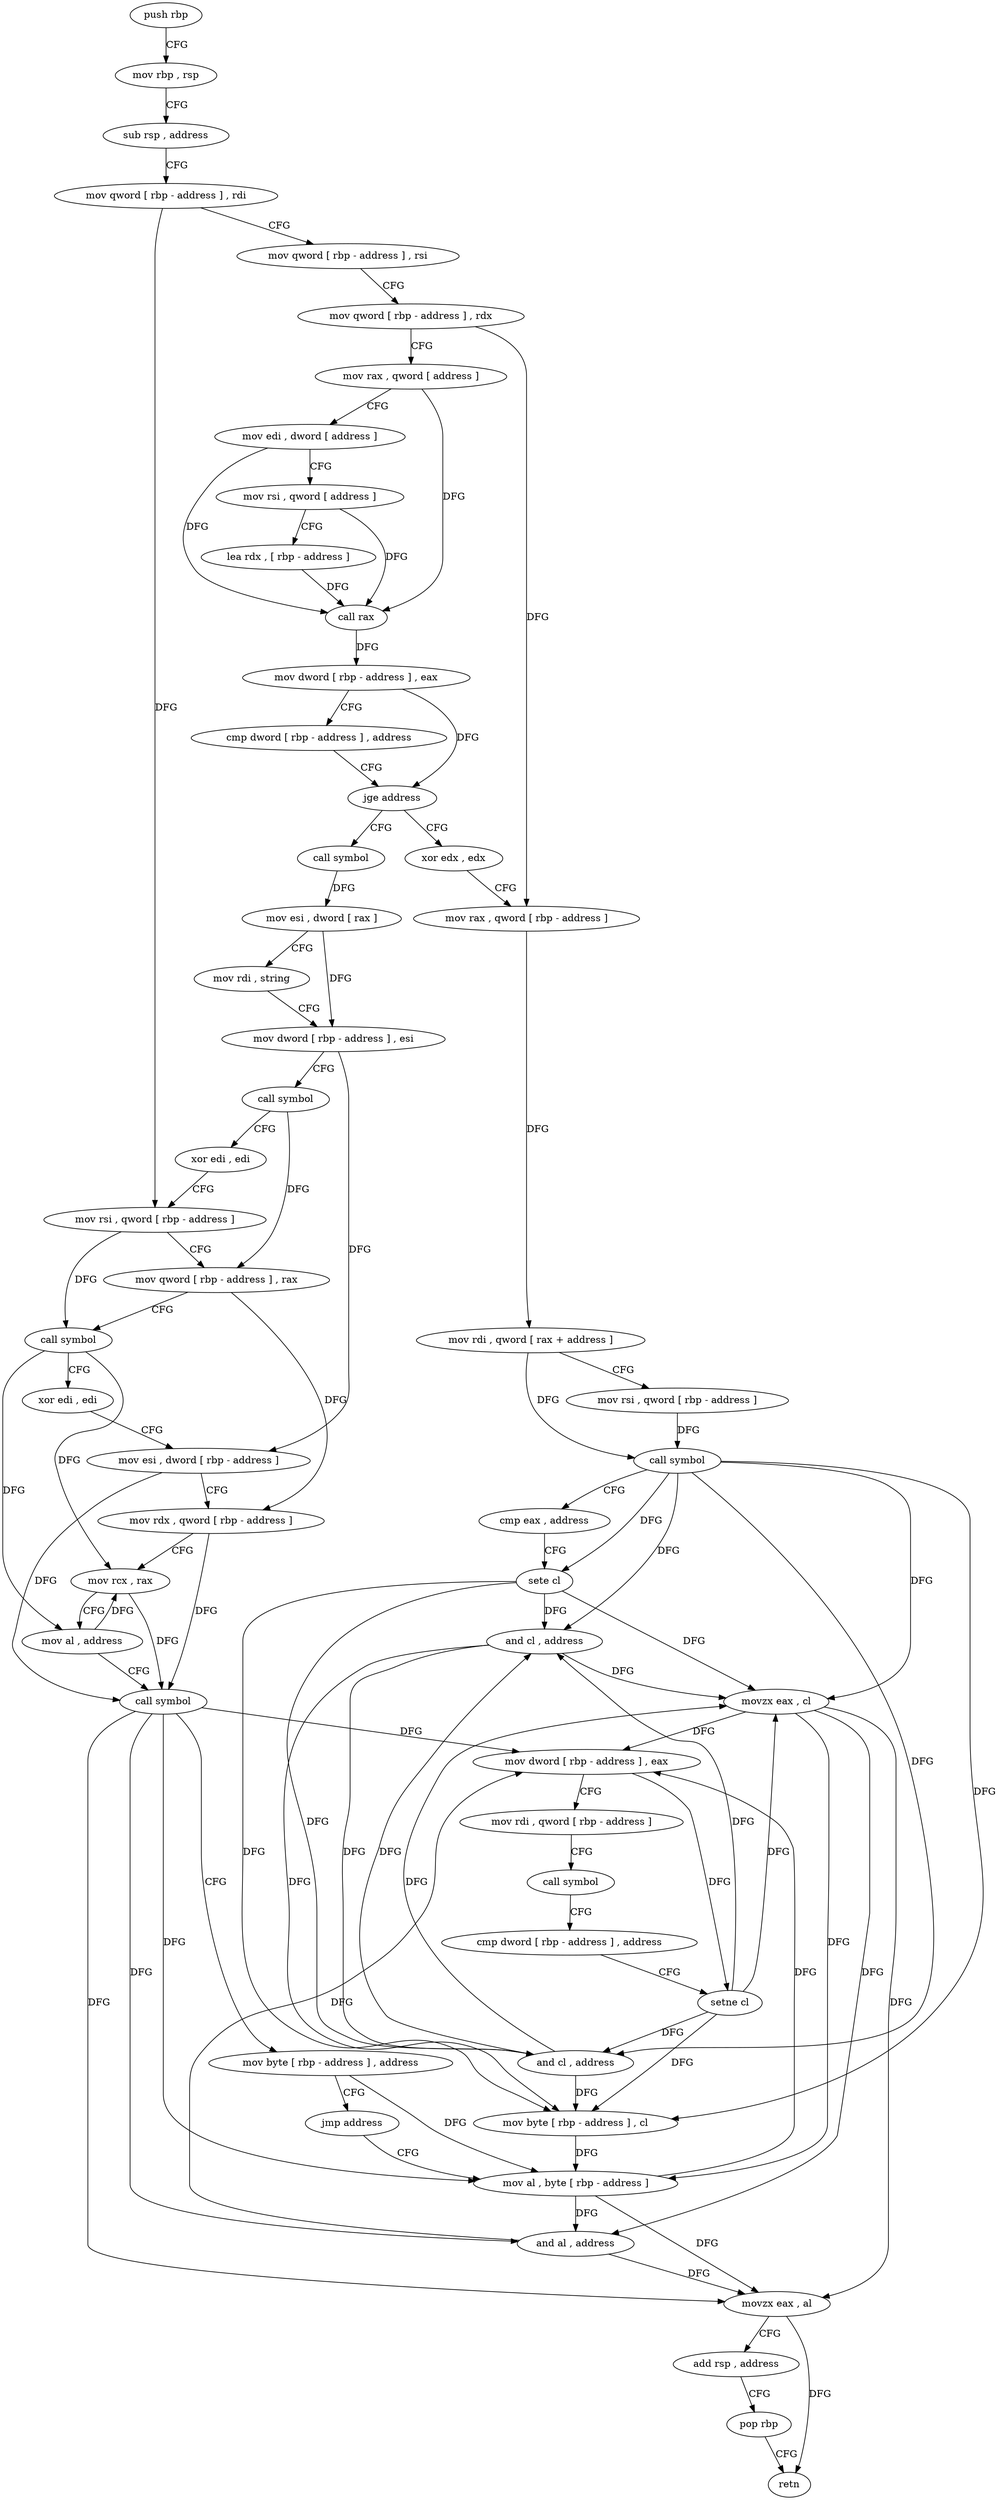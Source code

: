 digraph "func" {
"4222528" [label = "push rbp" ]
"4222529" [label = "mov rbp , rsp" ]
"4222532" [label = "sub rsp , address" ]
"4222536" [label = "mov qword [ rbp - address ] , rdi" ]
"4222540" [label = "mov qword [ rbp - address ] , rsi" ]
"4222544" [label = "mov qword [ rbp - address ] , rdx" ]
"4222548" [label = "mov rax , qword [ address ]" ]
"4222556" [label = "mov edi , dword [ address ]" ]
"4222563" [label = "mov rsi , qword [ address ]" ]
"4222571" [label = "lea rdx , [ rbp - address ]" ]
"4222575" [label = "call rax" ]
"4222577" [label = "mov dword [ rbp - address ] , eax" ]
"4222580" [label = "cmp dword [ rbp - address ] , address" ]
"4222584" [label = "jge address" ]
"4222658" [label = "xor edx , edx" ]
"4222590" [label = "call symbol" ]
"4222660" [label = "mov rax , qword [ rbp - address ]" ]
"4222664" [label = "mov rdi , qword [ rax + address ]" ]
"4222668" [label = "mov rsi , qword [ rbp - address ]" ]
"4222672" [label = "call symbol" ]
"4222677" [label = "cmp eax , address" ]
"4222680" [label = "sete cl" ]
"4222683" [label = "and cl , address" ]
"4222686" [label = "movzx eax , cl" ]
"4222689" [label = "mov dword [ rbp - address ] , eax" ]
"4222692" [label = "mov rdi , qword [ rbp - address ]" ]
"4222696" [label = "call symbol" ]
"4222701" [label = "cmp dword [ rbp - address ] , address" ]
"4222705" [label = "setne cl" ]
"4222708" [label = "and cl , address" ]
"4222711" [label = "mov byte [ rbp - address ] , cl" ]
"4222714" [label = "mov al , byte [ rbp - address ]" ]
"4222595" [label = "mov esi , dword [ rax ]" ]
"4222597" [label = "mov rdi , string" ]
"4222607" [label = "mov dword [ rbp - address ] , esi" ]
"4222610" [label = "call symbol" ]
"4222615" [label = "xor edi , edi" ]
"4222617" [label = "mov rsi , qword [ rbp - address ]" ]
"4222621" [label = "mov qword [ rbp - address ] , rax" ]
"4222625" [label = "call symbol" ]
"4222630" [label = "xor edi , edi" ]
"4222632" [label = "mov esi , dword [ rbp - address ]" ]
"4222635" [label = "mov rdx , qword [ rbp - address ]" ]
"4222639" [label = "mov rcx , rax" ]
"4222642" [label = "mov al , address" ]
"4222644" [label = "call symbol" ]
"4222649" [label = "mov byte [ rbp - address ] , address" ]
"4222653" [label = "jmp address" ]
"4222717" [label = "and al , address" ]
"4222719" [label = "movzx eax , al" ]
"4222722" [label = "add rsp , address" ]
"4222726" [label = "pop rbp" ]
"4222727" [label = "retn" ]
"4222528" -> "4222529" [ label = "CFG" ]
"4222529" -> "4222532" [ label = "CFG" ]
"4222532" -> "4222536" [ label = "CFG" ]
"4222536" -> "4222540" [ label = "CFG" ]
"4222536" -> "4222617" [ label = "DFG" ]
"4222540" -> "4222544" [ label = "CFG" ]
"4222544" -> "4222548" [ label = "CFG" ]
"4222544" -> "4222660" [ label = "DFG" ]
"4222548" -> "4222556" [ label = "CFG" ]
"4222548" -> "4222575" [ label = "DFG" ]
"4222556" -> "4222563" [ label = "CFG" ]
"4222556" -> "4222575" [ label = "DFG" ]
"4222563" -> "4222571" [ label = "CFG" ]
"4222563" -> "4222575" [ label = "DFG" ]
"4222571" -> "4222575" [ label = "DFG" ]
"4222575" -> "4222577" [ label = "DFG" ]
"4222577" -> "4222580" [ label = "CFG" ]
"4222577" -> "4222584" [ label = "DFG" ]
"4222580" -> "4222584" [ label = "CFG" ]
"4222584" -> "4222658" [ label = "CFG" ]
"4222584" -> "4222590" [ label = "CFG" ]
"4222658" -> "4222660" [ label = "CFG" ]
"4222590" -> "4222595" [ label = "DFG" ]
"4222660" -> "4222664" [ label = "DFG" ]
"4222664" -> "4222668" [ label = "CFG" ]
"4222664" -> "4222672" [ label = "DFG" ]
"4222668" -> "4222672" [ label = "DFG" ]
"4222672" -> "4222677" [ label = "CFG" ]
"4222672" -> "4222680" [ label = "DFG" ]
"4222672" -> "4222683" [ label = "DFG" ]
"4222672" -> "4222686" [ label = "DFG" ]
"4222672" -> "4222708" [ label = "DFG" ]
"4222672" -> "4222711" [ label = "DFG" ]
"4222677" -> "4222680" [ label = "CFG" ]
"4222680" -> "4222683" [ label = "DFG" ]
"4222680" -> "4222686" [ label = "DFG" ]
"4222680" -> "4222708" [ label = "DFG" ]
"4222680" -> "4222711" [ label = "DFG" ]
"4222683" -> "4222686" [ label = "DFG" ]
"4222683" -> "4222708" [ label = "DFG" ]
"4222683" -> "4222711" [ label = "DFG" ]
"4222686" -> "4222689" [ label = "DFG" ]
"4222686" -> "4222714" [ label = "DFG" ]
"4222686" -> "4222717" [ label = "DFG" ]
"4222686" -> "4222719" [ label = "DFG" ]
"4222689" -> "4222692" [ label = "CFG" ]
"4222689" -> "4222705" [ label = "DFG" ]
"4222692" -> "4222696" [ label = "CFG" ]
"4222696" -> "4222701" [ label = "CFG" ]
"4222701" -> "4222705" [ label = "CFG" ]
"4222705" -> "4222708" [ label = "DFG" ]
"4222705" -> "4222683" [ label = "DFG" ]
"4222705" -> "4222686" [ label = "DFG" ]
"4222705" -> "4222711" [ label = "DFG" ]
"4222708" -> "4222711" [ label = "DFG" ]
"4222708" -> "4222683" [ label = "DFG" ]
"4222708" -> "4222686" [ label = "DFG" ]
"4222711" -> "4222714" [ label = "DFG" ]
"4222714" -> "4222717" [ label = "DFG" ]
"4222714" -> "4222689" [ label = "DFG" ]
"4222714" -> "4222719" [ label = "DFG" ]
"4222595" -> "4222597" [ label = "CFG" ]
"4222595" -> "4222607" [ label = "DFG" ]
"4222597" -> "4222607" [ label = "CFG" ]
"4222607" -> "4222610" [ label = "CFG" ]
"4222607" -> "4222632" [ label = "DFG" ]
"4222610" -> "4222615" [ label = "CFG" ]
"4222610" -> "4222621" [ label = "DFG" ]
"4222615" -> "4222617" [ label = "CFG" ]
"4222617" -> "4222621" [ label = "CFG" ]
"4222617" -> "4222625" [ label = "DFG" ]
"4222621" -> "4222625" [ label = "CFG" ]
"4222621" -> "4222635" [ label = "DFG" ]
"4222625" -> "4222630" [ label = "CFG" ]
"4222625" -> "4222639" [ label = "DFG" ]
"4222625" -> "4222642" [ label = "DFG" ]
"4222630" -> "4222632" [ label = "CFG" ]
"4222632" -> "4222635" [ label = "CFG" ]
"4222632" -> "4222644" [ label = "DFG" ]
"4222635" -> "4222639" [ label = "CFG" ]
"4222635" -> "4222644" [ label = "DFG" ]
"4222639" -> "4222642" [ label = "CFG" ]
"4222639" -> "4222644" [ label = "DFG" ]
"4222642" -> "4222644" [ label = "CFG" ]
"4222642" -> "4222639" [ label = "DFG" ]
"4222644" -> "4222649" [ label = "CFG" ]
"4222644" -> "4222689" [ label = "DFG" ]
"4222644" -> "4222714" [ label = "DFG" ]
"4222644" -> "4222717" [ label = "DFG" ]
"4222644" -> "4222719" [ label = "DFG" ]
"4222649" -> "4222653" [ label = "CFG" ]
"4222649" -> "4222714" [ label = "DFG" ]
"4222653" -> "4222714" [ label = "CFG" ]
"4222717" -> "4222719" [ label = "DFG" ]
"4222717" -> "4222689" [ label = "DFG" ]
"4222719" -> "4222722" [ label = "CFG" ]
"4222719" -> "4222727" [ label = "DFG" ]
"4222722" -> "4222726" [ label = "CFG" ]
"4222726" -> "4222727" [ label = "CFG" ]
}
